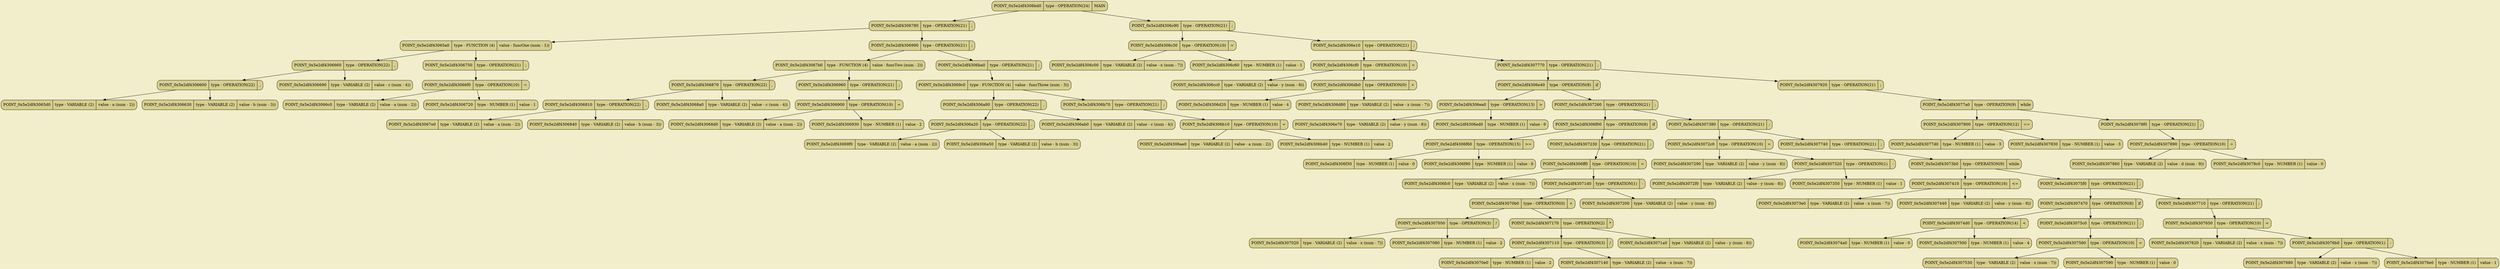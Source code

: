 digraph
{
bgcolor="#F2EECB";
rankdir = TB;
POINT_0x5e2df4306bd0[shape=Mrecord, label = "POINT_0x5e2df4306bd0 | type - OPERATION(24) | MAIN", style="filled",fillcolor="#D7CF8D"]
POINT_0x5e2df4306780[shape=Mrecord, label = "POINT_0x5e2df4306780 | type - OPERATION(21) | ;", style="filled",fillcolor="#D7CF8D"]
POINT_0x5e2df43065a0[shape=Mrecord, label = "POINT_0x5e2df43065a0 | type - FUNCTION (4) | value - funcOne (num - 1))", style="filled",fillcolor="#D7CF8D"]
POINT_0x5e2df4306660[shape=Mrecord, label = "POINT_0x5e2df4306660 | type - OPERATION(22) | ,", style="filled",fillcolor="#D7CF8D"]
POINT_0x5e2df4306600[shape=Mrecord, label = "POINT_0x5e2df4306600 | type - OPERATION(22) | ,", style="filled",fillcolor="#D7CF8D"]
POINT_0x5e2df43065d0[shape=Mrecord, label = "POINT_0x5e2df43065d0 | type - VARIABLE (2) | value - a (num - 2))", style="filled",fillcolor="#D7CF8D"]
POINT_0x5e2df4306630[shape=Mrecord, label = "POINT_0x5e2df4306630 | type - VARIABLE (2) | value - b (num - 3))", style="filled",fillcolor="#D7CF8D"]
POINT_0x5e2df4306690[shape=Mrecord, label = "POINT_0x5e2df4306690 | type - VARIABLE (2) | value - c (num - 4))", style="filled",fillcolor="#D7CF8D"]
POINT_0x5e2df4306750[shape=Mrecord, label = "POINT_0x5e2df4306750 | type - OPERATION(21) | ;", style="filled",fillcolor="#D7CF8D"]
POINT_0x5e2df43066f0[shape=Mrecord, label = "POINT_0x5e2df43066f0 | type - OPERATION(10) | =", style="filled",fillcolor="#D7CF8D"]
POINT_0x5e2df43066c0[shape=Mrecord, label = "POINT_0x5e2df43066c0 | type - VARIABLE (2) | value - a (num - 2))", style="filled",fillcolor="#D7CF8D"]
POINT_0x5e2df4306720[shape=Mrecord, label = "POINT_0x5e2df4306720 | type - NUMBER (1) | value - 1", style="filled",fillcolor="#D7CF8D"]
POINT_0x5e2df4306990[shape=Mrecord, label = "POINT_0x5e2df4306990 | type - OPERATION(21) | ;", style="filled",fillcolor="#D7CF8D"]
POINT_0x5e2df43067b0[shape=Mrecord, label = "POINT_0x5e2df43067b0 | type - FUNCTION (4) | value - funcTwo (num - 2))", style="filled",fillcolor="#D7CF8D"]
POINT_0x5e2df4306870[shape=Mrecord, label = "POINT_0x5e2df4306870 | type - OPERATION(22) | ,", style="filled",fillcolor="#D7CF8D"]
POINT_0x5e2df4306810[shape=Mrecord, label = "POINT_0x5e2df4306810 | type - OPERATION(22) | ,", style="filled",fillcolor="#D7CF8D"]
POINT_0x5e2df43067e0[shape=Mrecord, label = "POINT_0x5e2df43067e0 | type - VARIABLE (2) | value - a (num - 2))", style="filled",fillcolor="#D7CF8D"]
POINT_0x5e2df4306840[shape=Mrecord, label = "POINT_0x5e2df4306840 | type - VARIABLE (2) | value - b (num - 3))", style="filled",fillcolor="#D7CF8D"]
POINT_0x5e2df43068a0[shape=Mrecord, label = "POINT_0x5e2df43068a0 | type - VARIABLE (2) | value - c (num - 4))", style="filled",fillcolor="#D7CF8D"]
POINT_0x5e2df4306960[shape=Mrecord, label = "POINT_0x5e2df4306960 | type - OPERATION(21) | ;", style="filled",fillcolor="#D7CF8D"]
POINT_0x5e2df4306900[shape=Mrecord, label = "POINT_0x5e2df4306900 | type - OPERATION(10) | =", style="filled",fillcolor="#D7CF8D"]
POINT_0x5e2df43068d0[shape=Mrecord, label = "POINT_0x5e2df43068d0 | type - VARIABLE (2) | value - a (num - 2))", style="filled",fillcolor="#D7CF8D"]
POINT_0x5e2df4306930[shape=Mrecord, label = "POINT_0x5e2df4306930 | type - NUMBER (1) | value - 2", style="filled",fillcolor="#D7CF8D"]
POINT_0x5e2df4306ba0[shape=Mrecord, label = "POINT_0x5e2df4306ba0 | type - OPERATION(21) | ;", style="filled",fillcolor="#D7CF8D"]
POINT_0x5e2df43069c0[shape=Mrecord, label = "POINT_0x5e2df43069c0 | type - FUNCTION (4) | value - funcThree (num - 3))", style="filled",fillcolor="#D7CF8D"]
POINT_0x5e2df4306a80[shape=Mrecord, label = "POINT_0x5e2df4306a80 | type - OPERATION(22) | ,", style="filled",fillcolor="#D7CF8D"]
POINT_0x5e2df4306a20[shape=Mrecord, label = "POINT_0x5e2df4306a20 | type - OPERATION(22) | ,", style="filled",fillcolor="#D7CF8D"]
POINT_0x5e2df43069f0[shape=Mrecord, label = "POINT_0x5e2df43069f0 | type - VARIABLE (2) | value - a (num - 2))", style="filled",fillcolor="#D7CF8D"]
POINT_0x5e2df4306a50[shape=Mrecord, label = "POINT_0x5e2df4306a50 | type - VARIABLE (2) | value - b (num - 3))", style="filled",fillcolor="#D7CF8D"]
POINT_0x5e2df4306ab0[shape=Mrecord, label = "POINT_0x5e2df4306ab0 | type - VARIABLE (2) | value - c (num - 4))", style="filled",fillcolor="#D7CF8D"]
POINT_0x5e2df4306b70[shape=Mrecord, label = "POINT_0x5e2df4306b70 | type - OPERATION(21) | ;", style="filled",fillcolor="#D7CF8D"]
POINT_0x5e2df4306b10[shape=Mrecord, label = "POINT_0x5e2df4306b10 | type - OPERATION(10) | =", style="filled",fillcolor="#D7CF8D"]
POINT_0x5e2df4306ae0[shape=Mrecord, label = "POINT_0x5e2df4306ae0 | type - VARIABLE (2) | value - a (num - 2))", style="filled",fillcolor="#D7CF8D"]
POINT_0x5e2df4306b40[shape=Mrecord, label = "POINT_0x5e2df4306b40 | type - NUMBER (1) | value - 2", style="filled",fillcolor="#D7CF8D"]
POINT_0x5e2df4306c90[shape=Mrecord, label = "POINT_0x5e2df4306c90 | type - OPERATION(21) | ;", style="filled",fillcolor="#D7CF8D"]
POINT_0x5e2df4306c30[shape=Mrecord, label = "POINT_0x5e2df4306c30 | type - OPERATION(10) | =", style="filled",fillcolor="#D7CF8D"]
POINT_0x5e2df4306c00[shape=Mrecord, label = "POINT_0x5e2df4306c00 | type - VARIABLE (2) | value - x (num - 7))", style="filled",fillcolor="#D7CF8D"]
POINT_0x5e2df4306c60[shape=Mrecord, label = "POINT_0x5e2df4306c60 | type - NUMBER (1) | value - 1", style="filled",fillcolor="#D7CF8D"]
POINT_0x5e2df4306e10[shape=Mrecord, label = "POINT_0x5e2df4306e10 | type - OPERATION(21) | ;", style="filled",fillcolor="#D7CF8D"]
POINT_0x5e2df4306cf0[shape=Mrecord, label = "POINT_0x5e2df4306cf0 | type - OPERATION(10) | =", style="filled",fillcolor="#D7CF8D"]
POINT_0x5e2df4306cc0[shape=Mrecord, label = "POINT_0x5e2df4306cc0 | type - VARIABLE (2) | value - y (num - 8))", style="filled",fillcolor="#D7CF8D"]
POINT_0x5e2df4306db0[shape=Mrecord, label = "POINT_0x5e2df4306db0 | type - OPERATION(0) | +", style="filled",fillcolor="#D7CF8D"]
POINT_0x5e2df4306d20[shape=Mrecord, label = "POINT_0x5e2df4306d20 | type - NUMBER (1) | value - 4", style="filled",fillcolor="#D7CF8D"]
POINT_0x5e2df4306d80[shape=Mrecord, label = "POINT_0x5e2df4306d80 | type - VARIABLE (2) | value - x (num - 7))", style="filled",fillcolor="#D7CF8D"]
POINT_0x5e2df4307770[shape=Mrecord, label = "POINT_0x5e2df4307770 | type - OPERATION(21) | ;", style="filled",fillcolor="#D7CF8D"]
POINT_0x5e2df4306e40[shape=Mrecord, label = "POINT_0x5e2df4306e40 | type - OPERATION(8) | if", style="filled",fillcolor="#D7CF8D"]
POINT_0x5e2df4306ea0[shape=Mrecord, label = "POINT_0x5e2df4306ea0 | type - OPERATION(13) | \>", style="filled",fillcolor="#D7CF8D"]
POINT_0x5e2df4306e70[shape=Mrecord, label = "POINT_0x5e2df4306e70 | type - VARIABLE (2) | value - y (num - 8))", style="filled",fillcolor="#D7CF8D"]
POINT_0x5e2df4306ed0[shape=Mrecord, label = "POINT_0x5e2df4306ed0 | type - NUMBER (1) | value - 0", style="filled",fillcolor="#D7CF8D"]
POINT_0x5e2df4307260[shape=Mrecord, label = "POINT_0x5e2df4307260 | type - OPERATION(21) | ;", style="filled",fillcolor="#D7CF8D"]
POINT_0x5e2df4306f00[shape=Mrecord, label = "POINT_0x5e2df4306f00 | type - OPERATION(8) | if", style="filled",fillcolor="#D7CF8D"]
POINT_0x5e2df4306f60[shape=Mrecord, label = "POINT_0x5e2df4306f60 | type - OPERATION(15) | \>=", style="filled",fillcolor="#D7CF8D"]
POINT_0x5e2df4306f30[shape=Mrecord, label = "POINT_0x5e2df4306f30 | type - NUMBER (1) | value - 0", style="filled",fillcolor="#D7CF8D"]
POINT_0x5e2df4306f90[shape=Mrecord, label = "POINT_0x5e2df4306f90 | type - NUMBER (1) | value - 0", style="filled",fillcolor="#D7CF8D"]
POINT_0x5e2df4307230[shape=Mrecord, label = "POINT_0x5e2df4307230 | type - OPERATION(21) | ;", style="filled",fillcolor="#D7CF8D"]
POINT_0x5e2df4306ff0[shape=Mrecord, label = "POINT_0x5e2df4306ff0 | type - OPERATION(10) | =", style="filled",fillcolor="#D7CF8D"]
POINT_0x5e2df4306fc0[shape=Mrecord, label = "POINT_0x5e2df4306fc0 | type - VARIABLE (2) | value - x (num - 7))", style="filled",fillcolor="#D7CF8D"]
POINT_0x5e2df43071d0[shape=Mrecord, label = "POINT_0x5e2df43071d0 | type - OPERATION(1) | -", style="filled",fillcolor="#D7CF8D"]
POINT_0x5e2df43070b0[shape=Mrecord, label = "POINT_0x5e2df43070b0 | type - OPERATION(0) | +", style="filled",fillcolor="#D7CF8D"]
POINT_0x5e2df4307050[shape=Mrecord, label = "POINT_0x5e2df4307050 | type - OPERATION(3) | /", style="filled",fillcolor="#D7CF8D"]
POINT_0x5e2df4307020[shape=Mrecord, label = "POINT_0x5e2df4307020 | type - VARIABLE (2) | value - x (num - 7))", style="filled",fillcolor="#D7CF8D"]
POINT_0x5e2df4307080[shape=Mrecord, label = "POINT_0x5e2df4307080 | type - NUMBER (1) | value - 2", style="filled",fillcolor="#D7CF8D"]
POINT_0x5e2df4307170[shape=Mrecord, label = "POINT_0x5e2df4307170 | type - OPERATION(2) | *", style="filled",fillcolor="#D7CF8D"]
POINT_0x5e2df4307110[shape=Mrecord, label = "POINT_0x5e2df4307110 | type - OPERATION(3) | /", style="filled",fillcolor="#D7CF8D"]
POINT_0x5e2df43070e0[shape=Mrecord, label = "POINT_0x5e2df43070e0 | type - NUMBER (1) | value - 2", style="filled",fillcolor="#D7CF8D"]
POINT_0x5e2df4307140[shape=Mrecord, label = "POINT_0x5e2df4307140 | type - VARIABLE (2) | value - x (num - 7))", style="filled",fillcolor="#D7CF8D"]
POINT_0x5e2df43071a0[shape=Mrecord, label = "POINT_0x5e2df43071a0 | type - VARIABLE (2) | value - y (num - 8))", style="filled",fillcolor="#D7CF8D"]
POINT_0x5e2df4307200[shape=Mrecord, label = "POINT_0x5e2df4307200 | type - VARIABLE (2) | value - y (num - 8))", style="filled",fillcolor="#D7CF8D"]
POINT_0x5e2df4307380[shape=Mrecord, label = "POINT_0x5e2df4307380 | type - OPERATION(21) | ;", style="filled",fillcolor="#D7CF8D"]
POINT_0x5e2df43072c0[shape=Mrecord, label = "POINT_0x5e2df43072c0 | type - OPERATION(10) | =", style="filled",fillcolor="#D7CF8D"]
POINT_0x5e2df4307290[shape=Mrecord, label = "POINT_0x5e2df4307290 | type - VARIABLE (2) | value - y (num - 8))", style="filled",fillcolor="#D7CF8D"]
POINT_0x5e2df4307320[shape=Mrecord, label = "POINT_0x5e2df4307320 | type - OPERATION(1) | -", style="filled",fillcolor="#D7CF8D"]
POINT_0x5e2df43072f0[shape=Mrecord, label = "POINT_0x5e2df43072f0 | type - VARIABLE (2) | value - y (num - 8))", style="filled",fillcolor="#D7CF8D"]
POINT_0x5e2df4307350[shape=Mrecord, label = "POINT_0x5e2df4307350 | type - NUMBER (1) | value - 1", style="filled",fillcolor="#D7CF8D"]
POINT_0x5e2df4307740[shape=Mrecord, label = "POINT_0x5e2df4307740 | type - OPERATION(21) | ;", style="filled",fillcolor="#D7CF8D"]
POINT_0x5e2df43073b0[shape=Mrecord, label = "POINT_0x5e2df43073b0 | type - OPERATION(9) | while", style="filled",fillcolor="#D7CF8D"]
POINT_0x5e2df4307410[shape=Mrecord, label = "POINT_0x5e2df4307410 | type - OPERATION(16) | \<=", style="filled",fillcolor="#D7CF8D"]
POINT_0x5e2df43073e0[shape=Mrecord, label = "POINT_0x5e2df43073e0 | type - VARIABLE (2) | value - x (num - 7))", style="filled",fillcolor="#D7CF8D"]
POINT_0x5e2df4307440[shape=Mrecord, label = "POINT_0x5e2df4307440 | type - VARIABLE (2) | value - y (num - 8))", style="filled",fillcolor="#D7CF8D"]
POINT_0x5e2df43075f0[shape=Mrecord, label = "POINT_0x5e2df43075f0 | type - OPERATION(21) | ;", style="filled",fillcolor="#D7CF8D"]
POINT_0x5e2df4307470[shape=Mrecord, label = "POINT_0x5e2df4307470 | type - OPERATION(8) | if", style="filled",fillcolor="#D7CF8D"]
POINT_0x5e2df43074d0[shape=Mrecord, label = "POINT_0x5e2df43074d0 | type - OPERATION(14) | \<", style="filled",fillcolor="#D7CF8D"]
POINT_0x5e2df43074a0[shape=Mrecord, label = "POINT_0x5e2df43074a0 | type - NUMBER (1) | value - 0", style="filled",fillcolor="#D7CF8D"]
POINT_0x5e2df4307500[shape=Mrecord, label = "POINT_0x5e2df4307500 | type - NUMBER (1) | value - 4", style="filled",fillcolor="#D7CF8D"]
POINT_0x5e2df43075c0[shape=Mrecord, label = "POINT_0x5e2df43075c0 | type - OPERATION(21) | ;", style="filled",fillcolor="#D7CF8D"]
POINT_0x5e2df4307560[shape=Mrecord, label = "POINT_0x5e2df4307560 | type - OPERATION(10) | =", style="filled",fillcolor="#D7CF8D"]
POINT_0x5e2df4307530[shape=Mrecord, label = "POINT_0x5e2df4307530 | type - VARIABLE (2) | value - x (num - 7))", style="filled",fillcolor="#D7CF8D"]
POINT_0x5e2df4307590[shape=Mrecord, label = "POINT_0x5e2df4307590 | type - NUMBER (1) | value - 0", style="filled",fillcolor="#D7CF8D"]
POINT_0x5e2df4307710[shape=Mrecord, label = "POINT_0x5e2df4307710 | type - OPERATION(21) | ;", style="filled",fillcolor="#D7CF8D"]
POINT_0x5e2df4307650[shape=Mrecord, label = "POINT_0x5e2df4307650 | type - OPERATION(10) | =", style="filled",fillcolor="#D7CF8D"]
POINT_0x5e2df4307620[shape=Mrecord, label = "POINT_0x5e2df4307620 | type - VARIABLE (2) | value - x (num - 7))", style="filled",fillcolor="#D7CF8D"]
POINT_0x5e2df43076b0[shape=Mrecord, label = "POINT_0x5e2df43076b0 | type - OPERATION(1) | -", style="filled",fillcolor="#D7CF8D"]
POINT_0x5e2df4307680[shape=Mrecord, label = "POINT_0x5e2df4307680 | type - VARIABLE (2) | value - x (num - 7))", style="filled",fillcolor="#D7CF8D"]
POINT_0x5e2df43076e0[shape=Mrecord, label = "POINT_0x5e2df43076e0 | type - NUMBER (1) | value - 1", style="filled",fillcolor="#D7CF8D"]
POINT_0x5e2df4307920[shape=Mrecord, label = "POINT_0x5e2df4307920 | type - OPERATION(21) | ;", style="filled",fillcolor="#D7CF8D"]
POINT_0x5e2df43077a0[shape=Mrecord, label = "POINT_0x5e2df43077a0 | type - OPERATION(9) | while", style="filled",fillcolor="#D7CF8D"]
POINT_0x5e2df4307800[shape=Mrecord, label = "POINT_0x5e2df4307800 | type - OPERATION(12) | \==", style="filled",fillcolor="#D7CF8D"]
POINT_0x5e2df43077d0[shape=Mrecord, label = "POINT_0x5e2df43077d0 | type - NUMBER (1) | value - 3", style="filled",fillcolor="#D7CF8D"]
POINT_0x5e2df4307830[shape=Mrecord, label = "POINT_0x5e2df4307830 | type - NUMBER (1) | value - 3", style="filled",fillcolor="#D7CF8D"]
POINT_0x5e2df43078f0[shape=Mrecord, label = "POINT_0x5e2df43078f0 | type - OPERATION(21) | ;", style="filled",fillcolor="#D7CF8D"]
POINT_0x5e2df4307890[shape=Mrecord, label = "POINT_0x5e2df4307890 | type - OPERATION(10) | =", style="filled",fillcolor="#D7CF8D"]
POINT_0x5e2df4307860[shape=Mrecord, label = "POINT_0x5e2df4307860 | type - VARIABLE (2) | value - d (num - 9))", style="filled",fillcolor="#D7CF8D"]
POINT_0x5e2df43078c0[shape=Mrecord, label = "POINT_0x5e2df43078c0 | type - NUMBER (1) | value - 0", style="filled",fillcolor="#D7CF8D"]
POINT_0x5e2df4306bd0 -> POINT_0x5e2df4306780
POINT_0x5e2df4306bd0 -> POINT_0x5e2df4306c90
POINT_0x5e2df4306780 -> POINT_0x5e2df43065a0
POINT_0x5e2df4306780 -> POINT_0x5e2df4306990
POINT_0x5e2df43065a0 -> POINT_0x5e2df4306660
POINT_0x5e2df43065a0 -> POINT_0x5e2df4306750
POINT_0x5e2df4306660 -> POINT_0x5e2df4306600
POINT_0x5e2df4306660 -> POINT_0x5e2df4306690
POINT_0x5e2df4306600 -> POINT_0x5e2df43065d0
POINT_0x5e2df4306600 -> POINT_0x5e2df4306630
POINT_0x5e2df4306750 -> POINT_0x5e2df43066f0
POINT_0x5e2df43066f0 -> POINT_0x5e2df43066c0
POINT_0x5e2df43066f0 -> POINT_0x5e2df4306720
POINT_0x5e2df4306990 -> POINT_0x5e2df43067b0
POINT_0x5e2df4306990 -> POINT_0x5e2df4306ba0
POINT_0x5e2df43067b0 -> POINT_0x5e2df4306870
POINT_0x5e2df43067b0 -> POINT_0x5e2df4306960
POINT_0x5e2df4306870 -> POINT_0x5e2df4306810
POINT_0x5e2df4306870 -> POINT_0x5e2df43068a0
POINT_0x5e2df4306810 -> POINT_0x5e2df43067e0
POINT_0x5e2df4306810 -> POINT_0x5e2df4306840
POINT_0x5e2df4306960 -> POINT_0x5e2df4306900
POINT_0x5e2df4306900 -> POINT_0x5e2df43068d0
POINT_0x5e2df4306900 -> POINT_0x5e2df4306930
POINT_0x5e2df4306ba0 -> POINT_0x5e2df43069c0
POINT_0x5e2df43069c0 -> POINT_0x5e2df4306a80
POINT_0x5e2df43069c0 -> POINT_0x5e2df4306b70
POINT_0x5e2df4306a80 -> POINT_0x5e2df4306a20
POINT_0x5e2df4306a80 -> POINT_0x5e2df4306ab0
POINT_0x5e2df4306a20 -> POINT_0x5e2df43069f0
POINT_0x5e2df4306a20 -> POINT_0x5e2df4306a50
POINT_0x5e2df4306b70 -> POINT_0x5e2df4306b10
POINT_0x5e2df4306b10 -> POINT_0x5e2df4306ae0
POINT_0x5e2df4306b10 -> POINT_0x5e2df4306b40
POINT_0x5e2df4306c90 -> POINT_0x5e2df4306c30
POINT_0x5e2df4306c90 -> POINT_0x5e2df4306e10
POINT_0x5e2df4306c30 -> POINT_0x5e2df4306c00
POINT_0x5e2df4306c30 -> POINT_0x5e2df4306c60
POINT_0x5e2df4306e10 -> POINT_0x5e2df4306cf0
POINT_0x5e2df4306e10 -> POINT_0x5e2df4307770
POINT_0x5e2df4306cf0 -> POINT_0x5e2df4306cc0
POINT_0x5e2df4306cf0 -> POINT_0x5e2df4306db0
POINT_0x5e2df4306db0 -> POINT_0x5e2df4306d20
POINT_0x5e2df4306db0 -> POINT_0x5e2df4306d80
POINT_0x5e2df4307770 -> POINT_0x5e2df4306e40
POINT_0x5e2df4307770 -> POINT_0x5e2df4307920
POINT_0x5e2df4306e40 -> POINT_0x5e2df4306ea0
POINT_0x5e2df4306e40 -> POINT_0x5e2df4307260
POINT_0x5e2df4306ea0 -> POINT_0x5e2df4306e70
POINT_0x5e2df4306ea0 -> POINT_0x5e2df4306ed0
POINT_0x5e2df4307260 -> POINT_0x5e2df4306f00
POINT_0x5e2df4307260 -> POINT_0x5e2df4307380
POINT_0x5e2df4306f00 -> POINT_0x5e2df4306f60
POINT_0x5e2df4306f00 -> POINT_0x5e2df4307230
POINT_0x5e2df4306f60 -> POINT_0x5e2df4306f30
POINT_0x5e2df4306f60 -> POINT_0x5e2df4306f90
POINT_0x5e2df4307230 -> POINT_0x5e2df4306ff0
POINT_0x5e2df4306ff0 -> POINT_0x5e2df4306fc0
POINT_0x5e2df4306ff0 -> POINT_0x5e2df43071d0
POINT_0x5e2df43071d0 -> POINT_0x5e2df43070b0
POINT_0x5e2df43071d0 -> POINT_0x5e2df4307200
POINT_0x5e2df43070b0 -> POINT_0x5e2df4307050
POINT_0x5e2df43070b0 -> POINT_0x5e2df4307170
POINT_0x5e2df4307050 -> POINT_0x5e2df4307020
POINT_0x5e2df4307050 -> POINT_0x5e2df4307080
POINT_0x5e2df4307170 -> POINT_0x5e2df4307110
POINT_0x5e2df4307170 -> POINT_0x5e2df43071a0
POINT_0x5e2df4307110 -> POINT_0x5e2df43070e0
POINT_0x5e2df4307110 -> POINT_0x5e2df4307140
POINT_0x5e2df4307380 -> POINT_0x5e2df43072c0
POINT_0x5e2df4307380 -> POINT_0x5e2df4307740
POINT_0x5e2df43072c0 -> POINT_0x5e2df4307290
POINT_0x5e2df43072c0 -> POINT_0x5e2df4307320
POINT_0x5e2df4307320 -> POINT_0x5e2df43072f0
POINT_0x5e2df4307320 -> POINT_0x5e2df4307350
POINT_0x5e2df4307740 -> POINT_0x5e2df43073b0
POINT_0x5e2df43073b0 -> POINT_0x5e2df4307410
POINT_0x5e2df43073b0 -> POINT_0x5e2df43075f0
POINT_0x5e2df4307410 -> POINT_0x5e2df43073e0
POINT_0x5e2df4307410 -> POINT_0x5e2df4307440
POINT_0x5e2df43075f0 -> POINT_0x5e2df4307470
POINT_0x5e2df43075f0 -> POINT_0x5e2df4307710
POINT_0x5e2df4307470 -> POINT_0x5e2df43074d0
POINT_0x5e2df4307470 -> POINT_0x5e2df43075c0
POINT_0x5e2df43074d0 -> POINT_0x5e2df43074a0
POINT_0x5e2df43074d0 -> POINT_0x5e2df4307500
POINT_0x5e2df43075c0 -> POINT_0x5e2df4307560
POINT_0x5e2df4307560 -> POINT_0x5e2df4307530
POINT_0x5e2df4307560 -> POINT_0x5e2df4307590
POINT_0x5e2df4307710 -> POINT_0x5e2df4307650
POINT_0x5e2df4307650 -> POINT_0x5e2df4307620
POINT_0x5e2df4307650 -> POINT_0x5e2df43076b0
POINT_0x5e2df43076b0 -> POINT_0x5e2df4307680
POINT_0x5e2df43076b0 -> POINT_0x5e2df43076e0
POINT_0x5e2df4307920 -> POINT_0x5e2df43077a0
POINT_0x5e2df43077a0 -> POINT_0x5e2df4307800
POINT_0x5e2df43077a0 -> POINT_0x5e2df43078f0
POINT_0x5e2df4307800 -> POINT_0x5e2df43077d0
POINT_0x5e2df4307800 -> POINT_0x5e2df4307830
POINT_0x5e2df43078f0 -> POINT_0x5e2df4307890
POINT_0x5e2df4307890 -> POINT_0x5e2df4307860
POINT_0x5e2df4307890 -> POINT_0x5e2df43078c0
}
